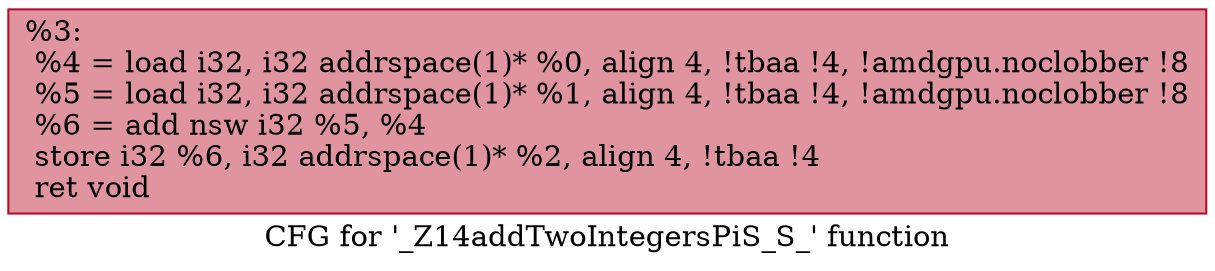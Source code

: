 digraph "CFG for '_Z14addTwoIntegersPiS_S_' function" {
	label="CFG for '_Z14addTwoIntegersPiS_S_' function";

	Node0x540eaf0 [shape=record,color="#b70d28ff", style=filled, fillcolor="#b70d2870",label="{%3:\l  %4 = load i32, i32 addrspace(1)* %0, align 4, !tbaa !4, !amdgpu.noclobber !8\l  %5 = load i32, i32 addrspace(1)* %1, align 4, !tbaa !4, !amdgpu.noclobber !8\l  %6 = add nsw i32 %5, %4\l  store i32 %6, i32 addrspace(1)* %2, align 4, !tbaa !4\l  ret void\l}"];
}
